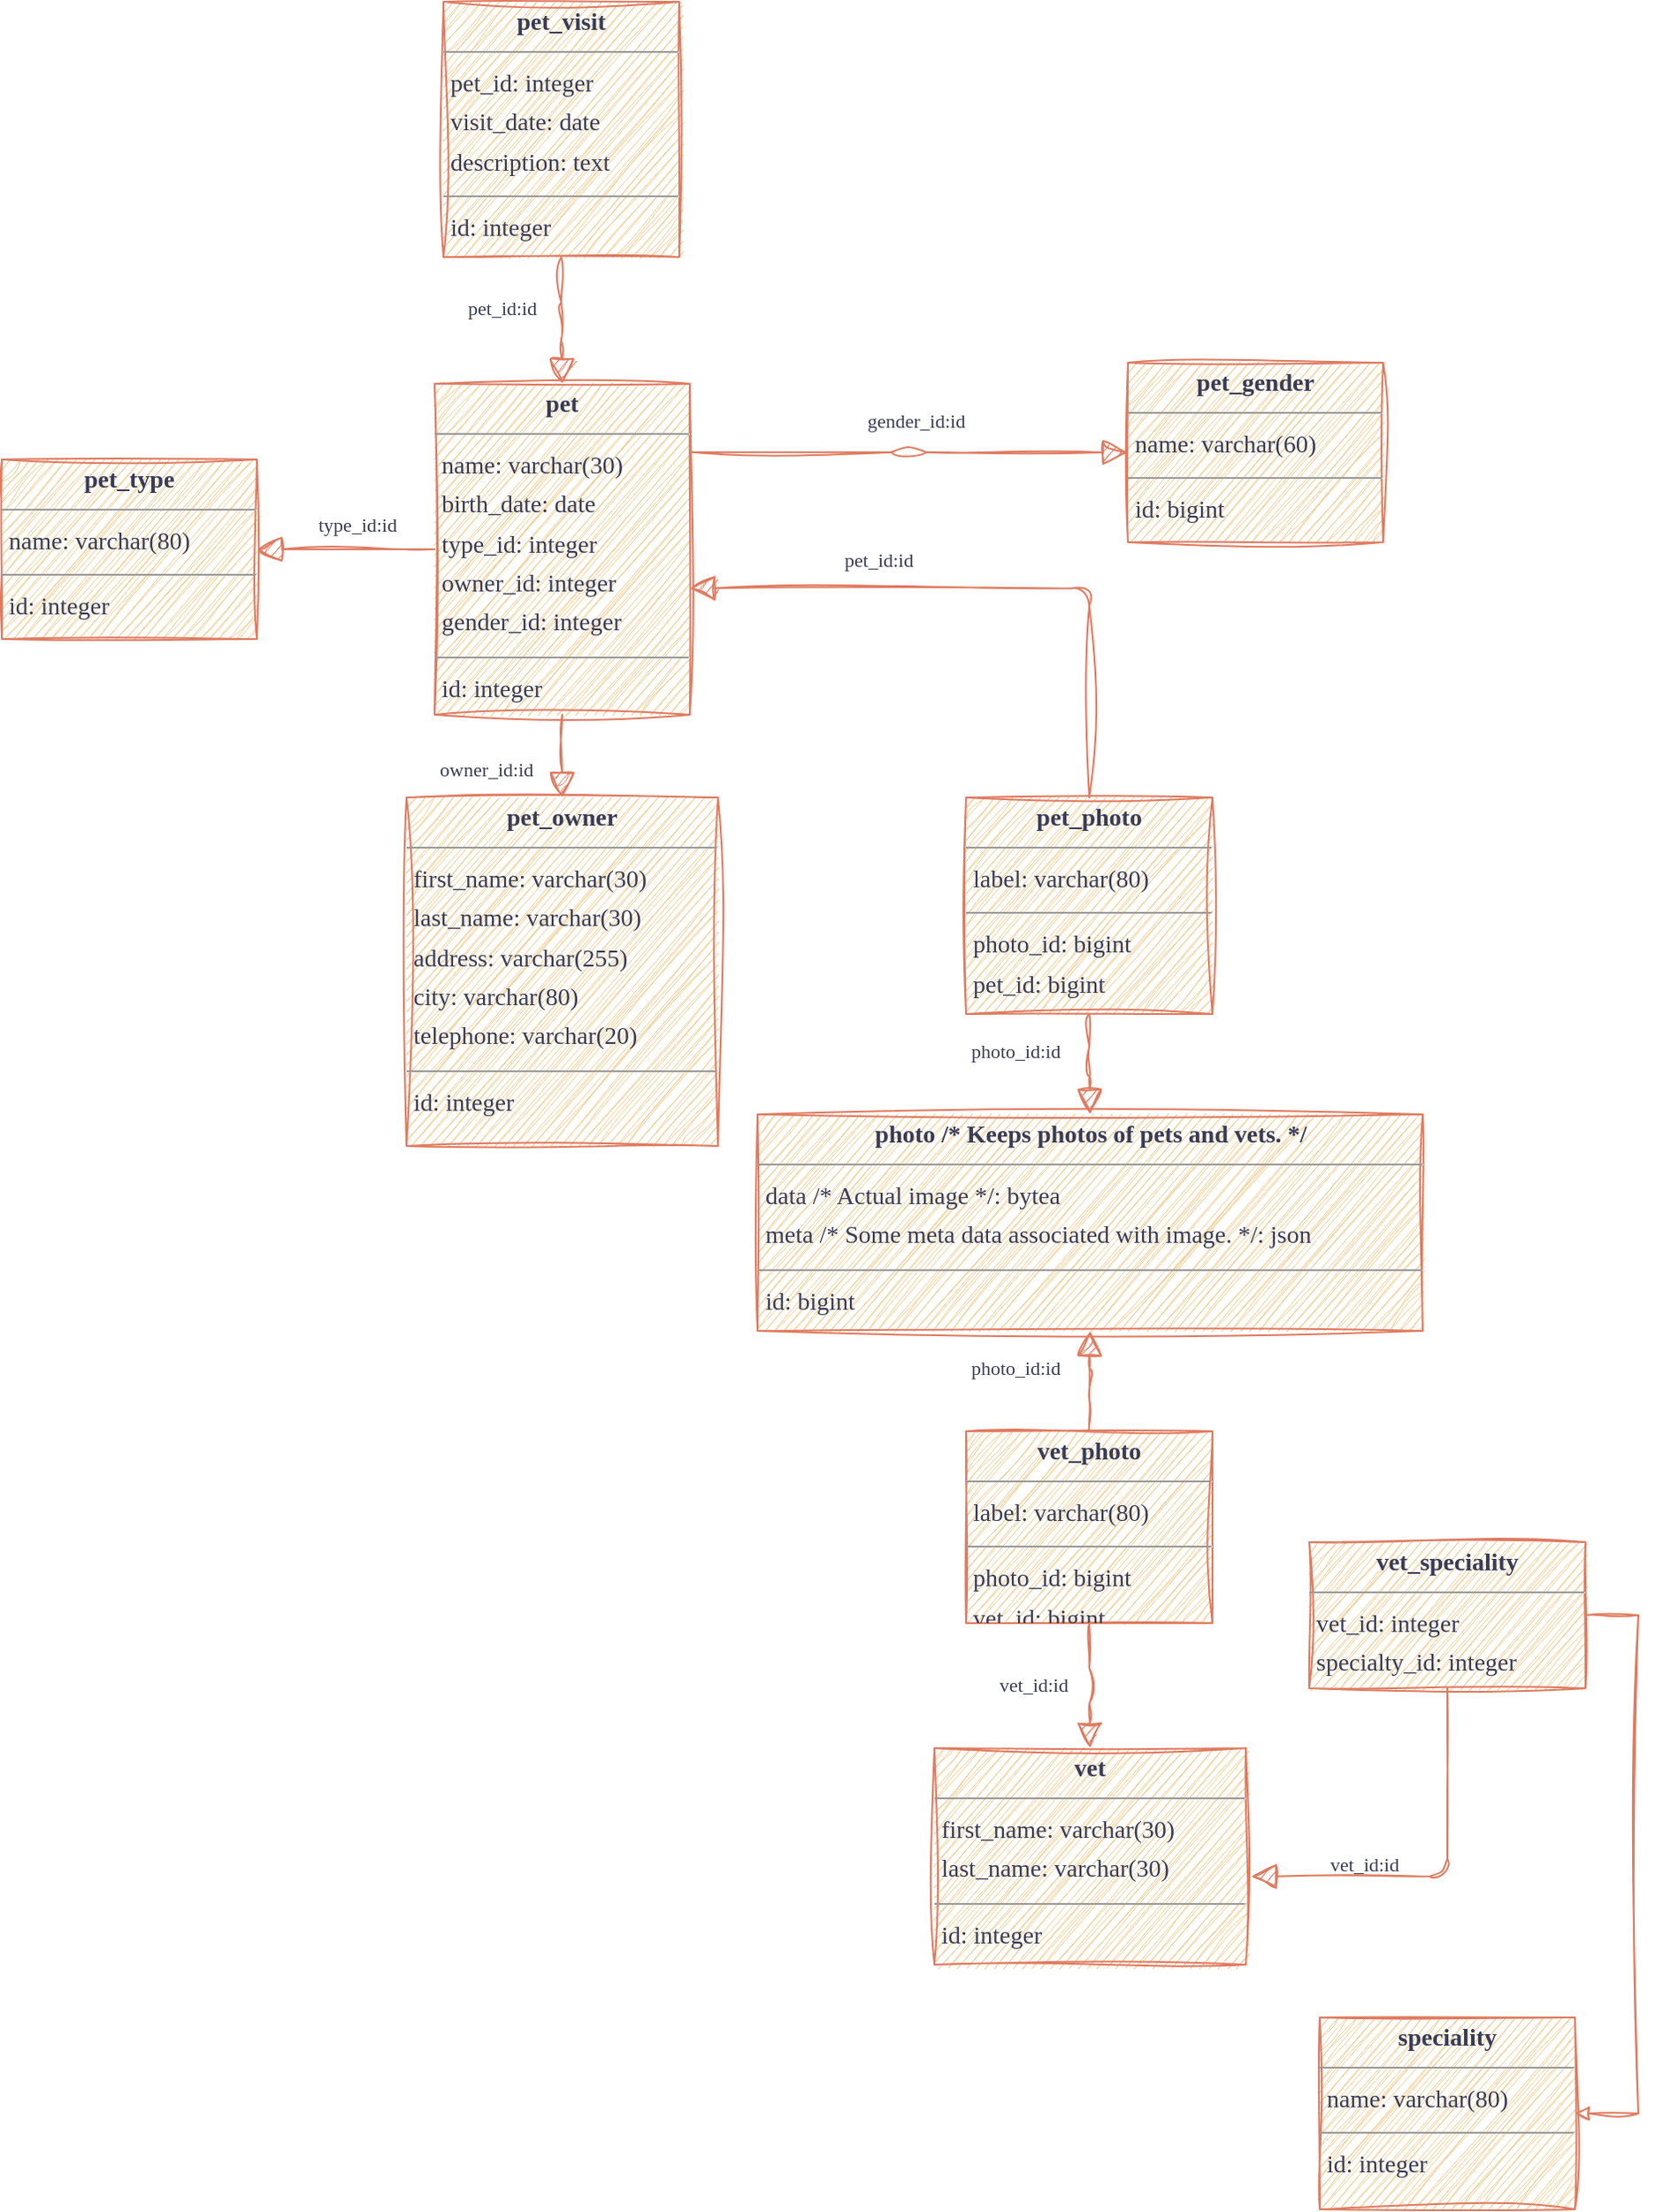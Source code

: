 <mxfile version="24.7.5">
  <diagram id="9FAe4dqTGk3pnAus8e2B" name="Page-1">
    <mxGraphModel dx="2061" dy="1291" grid="1" gridSize="10" guides="1" tooltips="1" connect="1" arrows="1" fold="1" page="0" pageScale="1" pageWidth="1169" pageHeight="827" background="#ffffff" math="0" shadow="0">
      <root>
        <mxCell id="0" />
        <mxCell id="1" parent="0" />
        <mxCell id="node10" value="&lt;p style=&quot;margin:0px;margin-top:4px;text-align:center;&quot;&gt;&lt;b&gt;pet&lt;/b&gt;&lt;/p&gt;&lt;hr size=&quot;1&quot;&gt;&lt;p style=&quot;margin:0 0 0 4px;line-height:1.6;&quot;&gt; name: varchar(30)&lt;br&gt; birth_date: date&lt;br&gt; type_id: integer&lt;br&gt; owner_id: integer&lt;br&gt; gender_id: integer&lt;/p&gt;&lt;hr size=&quot;1&quot;&gt;&lt;p style=&quot;margin:0 0 0 4px;line-height:1.6;&quot;&gt; id: integer&lt;/p&gt;" style="verticalAlign=top;align=left;overflow=fill;fontSize=14;fontFamily=Avenir Next;html=1;rounded=0;shadow=0;comic=0;labelBackgroundColor=none;strokeWidth=1;sketch=1;curveFitting=1;jiggle=2;fillColor=#F2CC8F;strokeColor=#E07A5F;fontColor=#393C56;" parent="1" vertex="1">
          <mxGeometry x="-124" y="132" width="145" height="188" as="geometry" />
        </mxCell>
        <mxCell id="node0" value="&lt;p style=&quot;margin:0px;margin-top:4px;text-align:center;&quot;&gt;&lt;b&gt;pet_gender&lt;/b&gt;&lt;/p&gt;&lt;hr size=&quot;1&quot;&gt;&lt;p style=&quot;margin:0 0 0 4px;line-height:1.6;&quot;&gt; name: varchar(60)&lt;/p&gt;&lt;hr size=&quot;1&quot;&gt;&lt;p style=&quot;margin:0 0 0 4px;line-height:1.6;&quot;&gt; id: bigint&lt;/p&gt;" style="verticalAlign=top;align=left;overflow=fill;fontSize=14;fontFamily=Avenir Next;html=1;rounded=0;shadow=0;comic=0;labelBackgroundColor=none;strokeWidth=1;sketch=1;curveFitting=1;jiggle=2;fillColor=#F2CC8F;strokeColor=#E07A5F;fontColor=#393C56;" parent="1" vertex="1">
          <mxGeometry x="270" y="120" width="145" height="102" as="geometry" />
        </mxCell>
        <mxCell id="node9" value="&lt;p style=&quot;margin:0px;margin-top:4px;text-align:center;&quot;&gt;&lt;b&gt;pet_owner&lt;/b&gt;&lt;/p&gt;&lt;hr size=&quot;1&quot;&gt;&lt;p style=&quot;margin:0 0 0 4px;line-height:1.6;&quot;&gt; first_name: varchar(30)&lt;br&gt; last_name: varchar(30)&lt;br&gt; address: varchar(255)&lt;br&gt; city: varchar(80)&lt;br&gt; telephone: varchar(20)&lt;/p&gt;&lt;hr size=&quot;1&quot;&gt;&lt;p style=&quot;margin:0 0 0 4px;line-height:1.6;&quot;&gt; id: integer&lt;/p&gt;" style="verticalAlign=top;align=left;overflow=fill;fontSize=14;fontFamily=Avenir Next;html=1;rounded=0;shadow=0;comic=0;labelBackgroundColor=none;strokeWidth=1;sketch=1;curveFitting=1;jiggle=2;fillColor=#F2CC8F;strokeColor=#E07A5F;fontColor=#393C56;" parent="1" vertex="1">
          <mxGeometry x="-140" y="367" width="177" height="198" as="geometry" />
        </mxCell>
        <mxCell id="node7" value="&lt;p style=&quot;margin:0px;margin-top:4px;text-align:center;&quot;&gt;&lt;b&gt;pet_photo&lt;/b&gt;&lt;/p&gt;&lt;hr size=&quot;1&quot;&gt;&lt;p style=&quot;margin:0 0 0 4px;line-height:1.6;&quot;&gt; label: varchar(80)&lt;/p&gt;&lt;hr size=&quot;1&quot;&gt;&lt;p style=&quot;margin:0 0 0 4px;line-height:1.6;&quot;&gt; photo_id: bigint&lt;br&gt; pet_id: bigint&lt;/p&gt;" style="verticalAlign=top;align=left;overflow=fill;fontSize=14;fontFamily=Avenir Next;html=1;rounded=0;shadow=0;comic=0;labelBackgroundColor=none;strokeWidth=1;sketch=1;curveFitting=1;jiggle=2;fillColor=#F2CC8F;strokeColor=#E07A5F;fontColor=#393C56;" parent="1" vertex="1">
          <mxGeometry x="178" y="367" width="140" height="123" as="geometry" />
        </mxCell>
        <mxCell id="node4" value="&lt;p style=&quot;margin:0px;margin-top:4px;text-align:center;&quot;&gt;&lt;b&gt;pet_type&lt;/b&gt;&lt;/p&gt;&lt;hr size=&quot;1&quot;&gt;&lt;p style=&quot;margin:0 0 0 4px;line-height:1.6;&quot;&gt; name: varchar(80)&lt;/p&gt;&lt;hr size=&quot;1&quot;&gt;&lt;p style=&quot;margin:0 0 0 4px;line-height:1.6;&quot;&gt; id: integer&lt;/p&gt;" style="verticalAlign=top;align=left;overflow=fill;fontSize=14;fontFamily=Avenir Next;html=1;rounded=0;shadow=0;comic=0;labelBackgroundColor=none;strokeWidth=1;sketch=1;curveFitting=1;jiggle=2;fillColor=#F2CC8F;strokeColor=#E07A5F;fontColor=#393C56;" parent="1" vertex="1">
          <mxGeometry x="-370" y="175" width="145" height="102" as="geometry" />
        </mxCell>
        <mxCell id="node3" value="&lt;p style=&quot;margin:0px;margin-top:4px;text-align:center;&quot;&gt;&lt;b&gt;pet_visit&lt;/b&gt;&lt;/p&gt;&lt;hr size=&quot;1&quot;&gt;&lt;p style=&quot;margin:0 0 0 4px;line-height:1.6;&quot;&gt; pet_id: integer&lt;br&gt; visit_date: date&lt;br&gt; description: text&lt;/p&gt;&lt;hr size=&quot;1&quot;&gt;&lt;p style=&quot;margin:0 0 0 4px;line-height:1.6;&quot;&gt; id: integer&lt;/p&gt;" style="verticalAlign=top;align=left;overflow=fill;fontSize=14;fontFamily=Avenir Next;html=1;rounded=0;shadow=0;comic=0;labelBackgroundColor=none;strokeWidth=1;sketch=1;curveFitting=1;jiggle=2;fillColor=#F2CC8F;strokeColor=#E07A5F;fontColor=#393C56;" parent="1" vertex="1">
          <mxGeometry x="-119" y="-85" width="134" height="145" as="geometry" />
        </mxCell>
        <mxCell id="node1" value="&lt;p style=&quot;margin:0px;margin-top:4px;text-align:center;&quot;&gt;&lt;b&gt;photo  /* Keeps photos of pets and vets. */&lt;/b&gt;&lt;/p&gt;&lt;hr size=&quot;1&quot;&gt;&lt;p style=&quot;margin:0 0 0 4px;line-height:1.6;&quot;&gt; data  /* Actual image */: bytea&lt;br&gt; meta  /* Some meta data associated with image. */: json&lt;/p&gt;&lt;hr size=&quot;1&quot;&gt;&lt;p style=&quot;margin:0 0 0 4px;line-height:1.6;&quot;&gt; id: bigint&lt;/p&gt;" style="verticalAlign=top;align=left;overflow=fill;fontSize=14;fontFamily=Avenir Next;html=1;rounded=0;shadow=0;comic=0;labelBackgroundColor=none;strokeWidth=1;sketch=1;curveFitting=1;jiggle=2;fillColor=#F2CC8F;strokeColor=#E07A5F;fontColor=#393C56;" parent="1" vertex="1">
          <mxGeometry x="59.5" y="547" width="378" height="123" as="geometry" />
        </mxCell>
        <mxCell id="node5" value="&lt;p style=&quot;margin:0px;margin-top:4px;text-align:center;&quot;&gt;&lt;b&gt;speciality&lt;/b&gt;&lt;/p&gt;&lt;hr size=&quot;1&quot;&gt;&lt;p style=&quot;margin:0 0 0 4px;line-height:1.6;&quot;&gt; name: varchar(80)&lt;/p&gt;&lt;hr size=&quot;1&quot;&gt;&lt;p style=&quot;margin:0 0 0 4px;line-height:1.6;&quot;&gt; id: integer&lt;/p&gt;" style="verticalAlign=top;align=left;overflow=fill;fontSize=14;fontFamily=Avenir Next;html=1;rounded=0;shadow=0;comic=0;labelBackgroundColor=none;strokeWidth=1;sketch=1;curveFitting=1;jiggle=2;fillColor=#F2CC8F;strokeColor=#E07A5F;fontColor=#393C56;" parent="1" vertex="1">
          <mxGeometry x="379" y="1060" width="145" height="109" as="geometry" />
        </mxCell>
        <mxCell id="node8" value="&lt;p style=&quot;margin:0px;margin-top:4px;text-align:center;&quot;&gt;&lt;b&gt;vet&lt;/b&gt;&lt;/p&gt;&lt;hr size=&quot;1&quot;&gt;&lt;p style=&quot;margin:0 0 0 4px;line-height:1.6;&quot;&gt; first_name: varchar(30)&lt;br&gt; last_name: varchar(30)&lt;/p&gt;&lt;hr size=&quot;1&quot;&gt;&lt;p style=&quot;margin:0 0 0 4px;line-height:1.6;&quot;&gt; id: integer&lt;/p&gt;" style="verticalAlign=top;align=left;overflow=fill;fontSize=14;fontFamily=Avenir Next;html=1;rounded=0;shadow=0;comic=0;labelBackgroundColor=none;strokeWidth=1;sketch=1;curveFitting=1;jiggle=2;fillColor=#F2CC8F;strokeColor=#E07A5F;fontColor=#393C56;" parent="1" vertex="1">
          <mxGeometry x="160" y="907" width="177" height="123" as="geometry" />
        </mxCell>
        <mxCell id="node2" value="&lt;p style=&quot;margin:0px;margin-top:4px;text-align:center;&quot;&gt;&lt;b&gt;vet_photo&lt;/b&gt;&lt;/p&gt;&lt;hr size=&quot;1&quot;&gt;&lt;p style=&quot;margin:0 0 0 4px;line-height:1.6;&quot;&gt; label: varchar(80)&lt;/p&gt;&lt;hr size=&quot;1&quot;&gt;&lt;p style=&quot;margin:0 0 0 4px;line-height:1.6;&quot;&gt; photo_id: bigint&lt;br&gt; vet_id: bigint&lt;/p&gt;" style="verticalAlign=top;align=left;overflow=fill;fontSize=14;fontFamily=Avenir Next;html=1;rounded=0;shadow=0;comic=0;labelBackgroundColor=none;strokeWidth=1;sketch=1;curveFitting=1;jiggle=2;fillColor=#F2CC8F;strokeColor=#E07A5F;fontColor=#393C56;" parent="1" vertex="1">
          <mxGeometry x="178" y="727" width="140" height="109" as="geometry" />
        </mxCell>
        <mxCell id="KKSDCXWJiFFC3KxSYmI5-1" style="edgeStyle=entityRelationEdgeStyle;rounded=0;hachureGap=4;orthogonalLoop=1;jettySize=auto;html=1;fontFamily=Avenir Next;sketch=1;curveFitting=1;jiggle=2;fillColor=#F2CC8F;strokeColor=#E07A5F;elbow=vertical;endArrow=block;endFill=0;labelBackgroundColor=none;fontColor=default;" edge="1" parent="1" source="node6" target="node5">
          <mxGeometry relative="1" as="geometry" />
        </mxCell>
        <mxCell id="node6" value="&lt;p style=&quot;margin:0px;margin-top:4px;text-align:center;&quot;&gt;&lt;b&gt;vet_speciality&lt;/b&gt;&lt;/p&gt;&lt;hr size=&quot;1&quot;&gt;&lt;p style=&quot;margin:0 0 0 4px;line-height:1.6;&quot;&gt; vet_id: integer&lt;br&gt; specialty_id: integer&lt;/p&gt;" style="verticalAlign=top;align=left;overflow=fill;fontSize=14;fontFamily=Avenir Next;html=1;rounded=0;shadow=0;comic=0;labelBackgroundColor=none;strokeWidth=1;sketch=1;curveFitting=1;jiggle=2;fillColor=#F2CC8F;strokeColor=#E07A5F;fontColor=#393C56;" parent="1" vertex="1">
          <mxGeometry x="373" y="790" width="157" height="83" as="geometry" />
        </mxCell>
        <mxCell id="edge1" value="" style="html=1;rounded=1;edgeStyle=orthogonalEdgeStyle;dashed=0;startArrow=none;endArrow=block;endSize=12;strokeColor=#E07A5F;exitX=1.007;exitY=0.207;exitDx=0;exitDy=0;entryX=0.000;entryY=0.500;entryDx=0;entryDy=0;exitPerimeter=0;sketch=1;curveFitting=1;jiggle=2;fontFamily=Avenir Next;fillColor=#F2CC8F;labelBackgroundColor=none;fontColor=default;" parent="1" source="node10" target="node0" edge="1">
          <mxGeometry width="50" height="50" relative="1" as="geometry">
            <Array as="points" />
          </mxGeometry>
        </mxCell>
        <mxCell id="label8" value="gender_id:id" style="edgeLabel;resizable=0;html=1;align=left;verticalAlign=top;strokeColor=#E07A5F;sketch=1;curveFitting=1;jiggle=2;fontFamily=Avenir Next;labelBackgroundColor=none;fontColor=#393C56;" parent="edge1" vertex="1" connectable="0">
          <mxGeometry x="120" y="140" as="geometry" />
        </mxCell>
        <mxCell id="edge4" value="" style="html=1;rounded=1;edgeStyle=orthogonalEdgeStyle;dashed=0;startArrow=none;endArrow=block;endSize=12;strokeColor=#E07A5F;exitX=0.500;exitY=1.000;exitDx=0;exitDy=0;entryX=0.500;entryY=0.000;entryDx=0;entryDy=0;sketch=1;curveFitting=1;jiggle=2;fontFamily=Avenir Next;fillColor=#F2CC8F;labelBackgroundColor=none;fontColor=default;" parent="1" source="node10" target="node9" edge="1">
          <mxGeometry width="50" height="50" relative="1" as="geometry">
            <Array as="points" />
          </mxGeometry>
        </mxCell>
        <mxCell id="label26" value="owner_id:id" style="edgeLabel;resizable=0;html=1;align=left;verticalAlign=top;strokeColor=#E07A5F;sketch=1;curveFitting=1;jiggle=2;fontFamily=Avenir Next;labelBackgroundColor=none;fontColor=#393C56;" parent="edge4" vertex="1" connectable="0">
          <mxGeometry x="-123" y="338" as="geometry" />
        </mxCell>
        <mxCell id="edge7" value="" style="html=1;rounded=1;edgeStyle=orthogonalEdgeStyle;dashed=0;startArrow=none;endArrow=block;endSize=12;strokeColor=#E07A5F;exitX=0.000;exitY=0.500;exitDx=0;exitDy=0;entryX=1.000;entryY=0.500;entryDx=0;entryDy=0;sketch=1;curveFitting=1;jiggle=2;fontFamily=Avenir Next;fillColor=#F2CC8F;labelBackgroundColor=none;fontColor=default;" parent="1" source="node10" target="node4" edge="1">
          <mxGeometry width="50" height="50" relative="1" as="geometry">
            <Array as="points" />
          </mxGeometry>
        </mxCell>
        <mxCell id="label44" value="type_id:id" style="edgeLabel;resizable=0;html=1;align=left;verticalAlign=top;strokeColor=#E07A5F;sketch=1;curveFitting=1;jiggle=2;fontFamily=Avenir Next;labelBackgroundColor=none;fontColor=#393C56;" parent="edge7" vertex="1" connectable="0">
          <mxGeometry x="-192" y="199" as="geometry" />
        </mxCell>
        <mxCell id="edge6" value="" style="html=1;rounded=1;edgeStyle=orthogonalEdgeStyle;dashed=0;startArrow=none;endArrow=block;endSize=12;strokeColor=#E07A5F;exitX=0.500;exitY=0.000;exitDx=0;exitDy=0;entryX=1.000;entryY=0.618;entryDx=0;entryDy=0;sketch=1;curveFitting=1;jiggle=2;fontFamily=Avenir Next;fillColor=#F2CC8F;labelBackgroundColor=none;fontColor=default;" parent="1" source="node7" target="node10" edge="1">
          <mxGeometry width="50" height="50" relative="1" as="geometry">
            <Array as="points">
              <mxPoint x="248" y="248" />
            </Array>
          </mxGeometry>
        </mxCell>
        <mxCell id="label38" value="pet_id:id" style="edgeLabel;resizable=0;html=1;align=left;verticalAlign=top;strokeColor=#E07A5F;sketch=1;curveFitting=1;jiggle=2;fontFamily=Avenir Next;labelBackgroundColor=none;fontColor=#393C56;" parent="edge6" vertex="1" connectable="0">
          <mxGeometry x="107" y="219" as="geometry" />
        </mxCell>
        <mxCell id="edge2" value="" style="html=1;rounded=1;edgeStyle=orthogonalEdgeStyle;dashed=0;startArrow=none;endArrow=block;endSize=12;strokeColor=#E07A5F;exitX=0.500;exitY=1.000;exitDx=0;exitDy=0;entryX=0.500;entryY=0.000;entryDx=0;entryDy=0;sketch=1;curveFitting=1;jiggle=2;fontFamily=Avenir Next;fillColor=#F2CC8F;labelBackgroundColor=none;fontColor=default;" parent="1" source="node7" target="node1" edge="1">
          <mxGeometry width="50" height="50" relative="1" as="geometry">
            <Array as="points" />
          </mxGeometry>
        </mxCell>
        <mxCell id="label14" value="photo_id:id" style="edgeLabel;resizable=0;html=1;align=left;verticalAlign=top;strokeColor=#E07A5F;sketch=1;curveFitting=1;jiggle=2;fontFamily=Avenir Next;labelBackgroundColor=none;fontColor=#393C56;" parent="edge2" vertex="1" connectable="0">
          <mxGeometry x="179" y="498" as="geometry" />
        </mxCell>
        <mxCell id="edge9" value="" style="html=1;rounded=1;edgeStyle=orthogonalEdgeStyle;dashed=0;startArrow=none;endArrow=block;endSize=12;strokeColor=#E07A5F;exitX=0.500;exitY=1.000;exitDx=0;exitDy=0;entryX=0.500;entryY=0.000;entryDx=0;entryDy=0;sketch=1;curveFitting=1;jiggle=2;fontFamily=Avenir Next;fillColor=#F2CC8F;labelBackgroundColor=none;fontColor=default;" parent="1" source="node3" target="node10" edge="1">
          <mxGeometry width="50" height="50" relative="1" as="geometry">
            <Array as="points" />
          </mxGeometry>
        </mxCell>
        <mxCell id="label56" value="pet_id:id" style="edgeLabel;resizable=0;html=1;align=left;verticalAlign=top;strokeColor=#E07A5F;sketch=1;curveFitting=1;jiggle=2;fontFamily=Avenir Next;labelBackgroundColor=none;fontColor=#393C56;" parent="edge9" vertex="1" connectable="0">
          <mxGeometry x="-107" y="76" as="geometry" />
        </mxCell>
        <mxCell id="edge8" value="" style="html=1;rounded=1;edgeStyle=orthogonalEdgeStyle;dashed=0;startArrow=none;endArrow=block;endSize=12;strokeColor=#E07A5F;exitX=0.500;exitY=0.000;exitDx=0;exitDy=0;entryX=0.500;entryY=1.000;entryDx=0;entryDy=0;sketch=1;curveFitting=1;jiggle=2;fontFamily=Avenir Next;fillColor=#F2CC8F;labelBackgroundColor=none;fontColor=default;" parent="1" source="node2" target="node1" edge="1">
          <mxGeometry width="50" height="50" relative="1" as="geometry">
            <Array as="points" />
          </mxGeometry>
        </mxCell>
        <mxCell id="label50" value="photo_id:id" style="edgeLabel;resizable=0;html=1;align=left;verticalAlign=top;strokeColor=#E07A5F;sketch=1;curveFitting=1;jiggle=2;fontFamily=Avenir Next;labelBackgroundColor=none;fontColor=#393C56;" parent="edge8" vertex="1" connectable="0">
          <mxGeometry x="179" y="678" as="geometry" />
        </mxCell>
        <mxCell id="edge5" value="" style="html=1;rounded=1;edgeStyle=orthogonalEdgeStyle;dashed=0;startArrow=none;endArrow=block;endSize=12;strokeColor=#E07A5F;exitX=0.500;exitY=1.000;exitDx=0;exitDy=0;entryX=0.500;entryY=0.000;entryDx=0;entryDy=0;sketch=1;curveFitting=1;jiggle=2;fontFamily=Avenir Next;fillColor=#F2CC8F;labelBackgroundColor=none;fontColor=default;" parent="1" source="node2" target="node8" edge="1">
          <mxGeometry width="50" height="50" relative="1" as="geometry">
            <Array as="points" />
          </mxGeometry>
        </mxCell>
        <mxCell id="label32" value="vet_id:id" style="edgeLabel;resizable=0;html=1;align=left;verticalAlign=top;strokeColor=#E07A5F;sketch=1;curveFitting=1;jiggle=2;fontFamily=Avenir Next;labelBackgroundColor=none;fontColor=#393C56;" parent="edge5" vertex="1" connectable="0">
          <mxGeometry x="195" y="858" as="geometry" />
        </mxCell>
        <mxCell id="edge0" value="" style="html=1;rounded=1;edgeStyle=orthogonalEdgeStyle;dashed=0;startArrow=none;endArrow=block;endSize=12;strokeColor=#E07A5F;exitX=0.500;exitY=1.000;exitDx=0;exitDy=0;entryX=1.017;entryY=0.593;entryDx=0;entryDy=0;entryPerimeter=0;sketch=1;curveFitting=1;jiggle=2;fontFamily=Avenir Next;fillColor=#F2CC8F;labelBackgroundColor=none;fontColor=default;" parent="1" source="node6" target="node8" edge="1">
          <mxGeometry width="50" height="50" relative="1" as="geometry">
            <Array as="points">
              <mxPoint x="452" y="980" />
            </Array>
          </mxGeometry>
        </mxCell>
        <mxCell id="label2" value="vet_id:id" style="edgeLabel;resizable=0;html=1;align=left;verticalAlign=top;strokeColor=#E07A5F;sketch=1;curveFitting=1;jiggle=2;fontFamily=Avenir Next;labelBackgroundColor=none;fontColor=#393C56;" parent="edge0" vertex="1" connectable="0">
          <mxGeometry x="383" y="960" as="geometry" />
        </mxCell>
      </root>
    </mxGraphModel>
  </diagram>
</mxfile>
